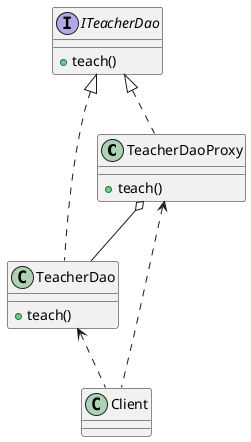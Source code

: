 @startuml

class TeacherDaoProxy
interface ITeacherDao
class TeacherDao
class Client

ITeacherDao <|.. TeacherDao
TeacherDaoProxy o-- TeacherDao
ITeacherDao <|.. TeacherDaoProxy

TeacherDaoProxy <..  Client
TeacherDao <..  Client

ITeacherDao : +teach()
TeacherDaoProxy : +teach()
TeacherDao : +teach()


@enduml
